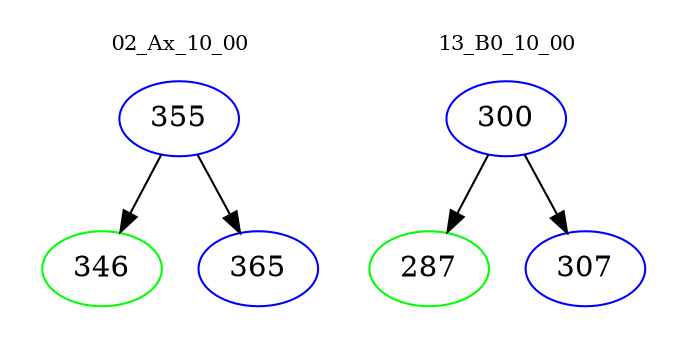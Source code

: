 digraph{
subgraph cluster_0 {
color = white
label = "02_Ax_10_00";
fontsize=10;
T0_355 [label="355", color="blue"]
T0_355 -> T0_346 [color="black"]
T0_346 [label="346", color="green"]
T0_355 -> T0_365 [color="black"]
T0_365 [label="365", color="blue"]
}
subgraph cluster_1 {
color = white
label = "13_B0_10_00";
fontsize=10;
T1_300 [label="300", color="blue"]
T1_300 -> T1_287 [color="black"]
T1_287 [label="287", color="green"]
T1_300 -> T1_307 [color="black"]
T1_307 [label="307", color="blue"]
}
}
